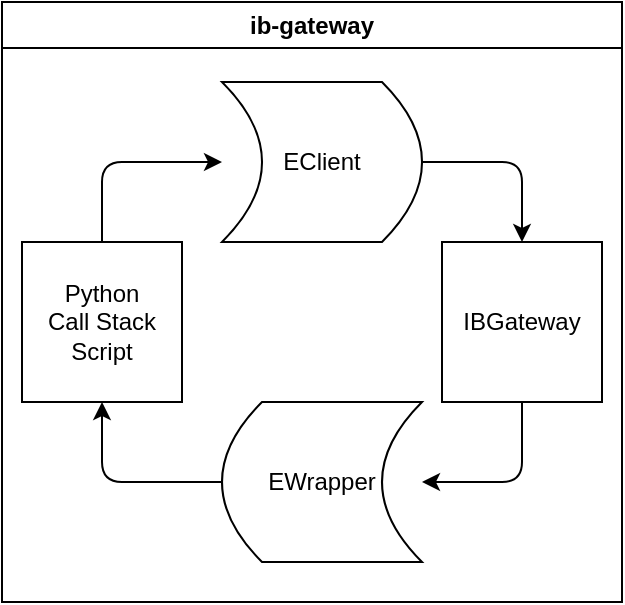 <mxfile>
    <diagram id="W9yELW07GZ090vcTlbAo" name="Page-1">
        <mxGraphModel dx="616" dy="1619" grid="1" gridSize="10" guides="1" tooltips="1" connect="1" arrows="1" fold="1" page="1" pageScale="1" pageWidth="1200" pageHeight="1920" math="0" shadow="0">
            <root>
                <mxCell id="0"/>
                <mxCell id="1" parent="0"/>
                <mxCell id="15" value="ib-gateway" style="swimlane;whiteSpace=wrap;html=1;" vertex="1" parent="1">
                    <mxGeometry x="200" y="380" width="310" height="300" as="geometry"/>
                </mxCell>
                <mxCell id="16" value="" style="group" vertex="1" connectable="0" parent="15">
                    <mxGeometry x="10" y="40" width="290" height="240" as="geometry"/>
                </mxCell>
                <mxCell id="14" style="edgeStyle=none;html=1;" edge="1" parent="16" source="3" target="5">
                    <mxGeometry relative="1" as="geometry">
                        <Array as="points">
                            <mxPoint x="40" y="40"/>
                        </Array>
                    </mxGeometry>
                </mxCell>
                <mxCell id="3" value="Python&lt;div&gt;Call Stack&lt;/div&gt;&lt;div&gt;Script&lt;/div&gt;" style="whiteSpace=wrap;html=1;aspect=fixed;" vertex="1" parent="16">
                    <mxGeometry y="80" width="80" height="80" as="geometry"/>
                </mxCell>
                <mxCell id="8" style="edgeStyle=none;html=1;entryX=0.5;entryY=0;entryDx=0;entryDy=0;" edge="1" parent="16" source="5" target="6">
                    <mxGeometry relative="1" as="geometry">
                        <Array as="points">
                            <mxPoint x="250" y="40"/>
                        </Array>
                    </mxGeometry>
                </mxCell>
                <mxCell id="5" value="EClient" style="shape=dataStorage;whiteSpace=wrap;html=1;fixedSize=1;direction=west;" vertex="1" parent="16">
                    <mxGeometry x="100" width="100" height="80" as="geometry"/>
                </mxCell>
                <mxCell id="9" style="edgeStyle=none;html=1;" edge="1" parent="16" source="6" target="7">
                    <mxGeometry relative="1" as="geometry">
                        <mxPoint x="250" y="210" as="targetPoint"/>
                        <Array as="points">
                            <mxPoint x="250" y="200"/>
                        </Array>
                    </mxGeometry>
                </mxCell>
                <mxCell id="6" value="IBGateway" style="whiteSpace=wrap;html=1;aspect=fixed;" vertex="1" parent="16">
                    <mxGeometry x="210" y="80" width="80" height="80" as="geometry"/>
                </mxCell>
                <mxCell id="10" style="edgeStyle=none;html=1;" edge="1" parent="16" source="7" target="3">
                    <mxGeometry relative="1" as="geometry">
                        <Array as="points">
                            <mxPoint x="40" y="200"/>
                        </Array>
                    </mxGeometry>
                </mxCell>
                <mxCell id="7" value="EWrapper" style="shape=dataStorage;whiteSpace=wrap;html=1;fixedSize=1;" vertex="1" parent="16">
                    <mxGeometry x="100" y="160" width="100" height="80" as="geometry"/>
                </mxCell>
            </root>
        </mxGraphModel>
    </diagram>
</mxfile>